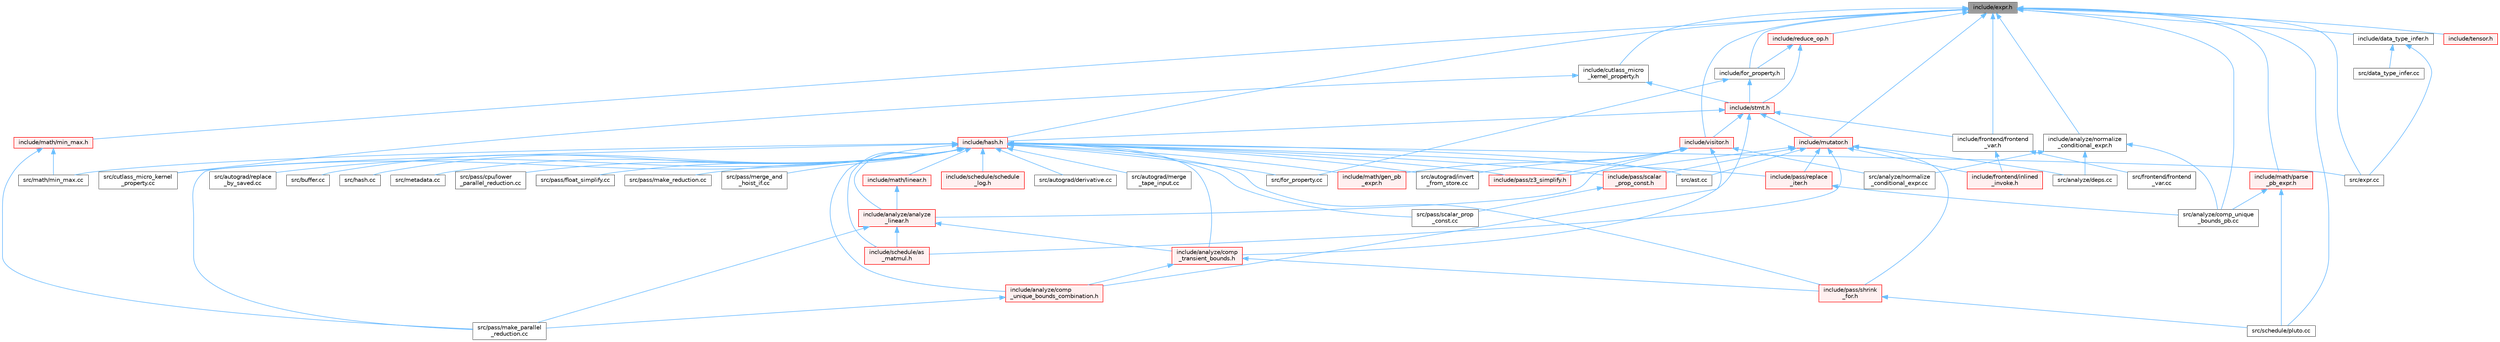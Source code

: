 digraph "include/expr.h"
{
 // LATEX_PDF_SIZE
  bgcolor="transparent";
  edge [fontname=Helvetica,fontsize=10,labelfontname=Helvetica,labelfontsize=10];
  node [fontname=Helvetica,fontsize=10,shape=box,height=0.2,width=0.4];
  Node1 [label="include/expr.h",height=0.2,width=0.4,color="gray40", fillcolor="grey60", style="filled", fontcolor="black",tooltip=" "];
  Node1 -> Node2 [dir="back",color="steelblue1",style="solid"];
  Node2 [label="include/analyze/normalize\l_conditional_expr.h",height=0.2,width=0.4,color="grey40", fillcolor="white", style="filled",URL="$normalize__conditional__expr_8h.html",tooltip=" "];
  Node2 -> Node3 [dir="back",color="steelblue1",style="solid"];
  Node3 [label="src/analyze/comp_unique\l_bounds_pb.cc",height=0.2,width=0.4,color="grey40", fillcolor="white", style="filled",URL="$comp__unique__bounds__pb_8cc.html",tooltip=" "];
  Node2 -> Node4 [dir="back",color="steelblue1",style="solid"];
  Node4 [label="src/analyze/deps.cc",height=0.2,width=0.4,color="grey40", fillcolor="white", style="filled",URL="$deps_8cc.html",tooltip=" "];
  Node2 -> Node5 [dir="back",color="steelblue1",style="solid"];
  Node5 [label="src/analyze/normalize\l_conditional_expr.cc",height=0.2,width=0.4,color="grey40", fillcolor="white", style="filled",URL="$normalize__conditional__expr_8cc.html",tooltip=" "];
  Node1 -> Node6 [dir="back",color="steelblue1",style="solid"];
  Node6 [label="include/cutlass_micro\l_kernel_property.h",height=0.2,width=0.4,color="grey40", fillcolor="white", style="filled",URL="$cutlass__micro__kernel__property_8h.html",tooltip=" "];
  Node6 -> Node7 [dir="back",color="steelblue1",style="solid"];
  Node7 [label="include/stmt.h",height=0.2,width=0.4,color="red", fillcolor="#FFF0F0", style="filled",URL="$stmt_8h.html",tooltip=" "];
  Node7 -> Node8 [dir="back",color="steelblue1",style="solid"];
  Node8 [label="include/analyze/comp\l_transient_bounds.h",height=0.2,width=0.4,color="red", fillcolor="#FFF0F0", style="filled",URL="$comp__transient__bounds_8h.html",tooltip=" "];
  Node8 -> Node21 [dir="back",color="steelblue1",style="solid"];
  Node21 [label="include/analyze/comp\l_unique_bounds_combination.h",height=0.2,width=0.4,color="red", fillcolor="#FFF0F0", style="filled",URL="$comp__unique__bounds__combination_8h.html",tooltip=" "];
  Node21 -> Node27 [dir="back",color="steelblue1",style="solid"];
  Node27 [label="src/pass/make_parallel\l_reduction.cc",height=0.2,width=0.4,color="grey40", fillcolor="white", style="filled",URL="$make__parallel__reduction_8cc.html",tooltip=" "];
  Node8 -> Node46 [dir="back",color="steelblue1",style="solid"];
  Node46 [label="include/pass/shrink\l_for.h",height=0.2,width=0.4,color="red", fillcolor="#FFF0F0", style="filled",URL="$shrink__for_8h.html",tooltip=" "];
  Node46 -> Node36 [dir="back",color="steelblue1",style="solid"];
  Node36 [label="src/schedule/pluto.cc",height=0.2,width=0.4,color="grey40", fillcolor="white", style="filled",URL="$pluto_8cc.html",tooltip=" "];
  Node7 -> Node166 [dir="back",color="steelblue1",style="solid"];
  Node166 [label="include/frontend/frontend\l_var.h",height=0.2,width=0.4,color="grey40", fillcolor="white", style="filled",URL="$frontend__var_8h.html",tooltip=" "];
  Node166 -> Node114 [dir="back",color="steelblue1",style="solid"];
  Node114 [label="include/frontend/inlined\l_invoke.h",height=0.2,width=0.4,color="red", fillcolor="#FFF0F0", style="filled",URL="$inlined__invoke_8h.html",tooltip=" "];
  Node166 -> Node167 [dir="back",color="steelblue1",style="solid"];
  Node167 [label="src/frontend/frontend\l_var.cc",height=0.2,width=0.4,color="grey40", fillcolor="white", style="filled",URL="$frontend__var_8cc.html",tooltip=" "];
  Node7 -> Node213 [dir="back",color="steelblue1",style="solid"];
  Node213 [label="include/hash.h",height=0.2,width=0.4,color="red", fillcolor="#FFF0F0", style="filled",URL="$hash_8h.html",tooltip=" "];
  Node213 -> Node175 [dir="back",color="steelblue1",style="solid"];
  Node175 [label="include/analyze/analyze\l_linear.h",height=0.2,width=0.4,color="red", fillcolor="#FFF0F0", style="filled",URL="$analyze__linear_8h.html",tooltip=" "];
  Node175 -> Node8 [dir="back",color="steelblue1",style="solid"];
  Node175 -> Node134 [dir="back",color="steelblue1",style="solid"];
  Node134 [label="include/schedule/as\l_matmul.h",height=0.2,width=0.4,color="red", fillcolor="#FFF0F0", style="filled",URL="$as__matmul_8h.html",tooltip=" "];
  Node175 -> Node27 [dir="back",color="steelblue1",style="solid"];
  Node213 -> Node8 [dir="back",color="steelblue1",style="solid"];
  Node213 -> Node21 [dir="back",color="steelblue1",style="solid"];
  Node213 -> Node116 [dir="back",color="steelblue1",style="solid"];
  Node116 [label="include/math/gen_pb\l_expr.h",height=0.2,width=0.4,color="red", fillcolor="#FFF0F0", style="filled",URL="$gen__pb__expr_8h.html",tooltip=" "];
  Node213 -> Node174 [dir="back",color="steelblue1",style="solid"];
  Node174 [label="include/math/linear.h",height=0.2,width=0.4,color="red", fillcolor="#FFF0F0", style="filled",URL="$linear_8h.html",tooltip=" "];
  Node174 -> Node175 [dir="back",color="steelblue1",style="solid"];
  Node213 -> Node214 [dir="back",color="steelblue1",style="solid"];
  Node214 [label="include/pass/replace\l_iter.h",height=0.2,width=0.4,color="red", fillcolor="#FFF0F0", style="filled",URL="$replace__iter_8h.html",tooltip=" "];
  Node214 -> Node3 [dir="back",color="steelblue1",style="solid"];
  Node213 -> Node127 [dir="back",color="steelblue1",style="solid"];
  Node127 [label="include/pass/scalar\l_prop_const.h",height=0.2,width=0.4,color="red", fillcolor="#FFF0F0", style="filled",URL="$scalar__prop__const_8h.html",tooltip=" "];
  Node127 -> Node128 [dir="back",color="steelblue1",style="solid"];
  Node128 [label="src/pass/scalar_prop\l_const.cc",height=0.2,width=0.4,color="grey40", fillcolor="white", style="filled",URL="$scalar__prop__const_8cc.html",tooltip=" "];
  Node213 -> Node46 [dir="back",color="steelblue1",style="solid"];
  Node213 -> Node131 [dir="back",color="steelblue1",style="solid"];
  Node131 [label="include/pass/z3_simplify.h",height=0.2,width=0.4,color="red", fillcolor="#FFF0F0", style="filled",URL="$z3__simplify_8h.html",tooltip=" "];
  Node213 -> Node134 [dir="back",color="steelblue1",style="solid"];
  Node213 -> Node215 [dir="back",color="steelblue1",style="solid"];
  Node215 [label="include/schedule/schedule\l_log.h",height=0.2,width=0.4,color="red", fillcolor="#FFF0F0", style="filled",URL="$schedule__log_8h.html",tooltip=" "];
  Node213 -> Node217 [dir="back",color="steelblue1",style="solid"];
  Node217 [label="src/ast.cc",height=0.2,width=0.4,color="grey40", fillcolor="white", style="filled",URL="$ast_8cc.html",tooltip=" "];
  Node213 -> Node97 [dir="back",color="steelblue1",style="solid"];
  Node97 [label="src/autograd/derivative.cc",height=0.2,width=0.4,color="grey40", fillcolor="white", style="filled",URL="$derivative_8cc.html",tooltip=" "];
  Node213 -> Node160 [dir="back",color="steelblue1",style="solid"];
  Node160 [label="src/autograd/invert\l_from_store.cc",height=0.2,width=0.4,color="grey40", fillcolor="white", style="filled",URL="$invert__from__store_8cc.html",tooltip=" "];
  Node213 -> Node99 [dir="back",color="steelblue1",style="solid"];
  Node99 [label="src/autograd/merge\l_tape_input.cc",height=0.2,width=0.4,color="grey40", fillcolor="white", style="filled",URL="$merge__tape__input_8cc.html",tooltip=" "];
  Node213 -> Node103 [dir="back",color="steelblue1",style="solid"];
  Node103 [label="src/autograd/replace\l_by_saved.cc",height=0.2,width=0.4,color="grey40", fillcolor="white", style="filled",URL="$replace__by__saved_8cc.html",tooltip=" "];
  Node213 -> Node218 [dir="back",color="steelblue1",style="solid"];
  Node218 [label="src/buffer.cc",height=0.2,width=0.4,color="grey40", fillcolor="white", style="filled",URL="$buffer_8cc.html",tooltip=" "];
  Node213 -> Node219 [dir="back",color="steelblue1",style="solid"];
  Node219 [label="src/cutlass_micro_kernel\l_property.cc",height=0.2,width=0.4,color="grey40", fillcolor="white", style="filled",URL="$cutlass__micro__kernel__property_8cc.html",tooltip=" "];
  Node213 -> Node220 [dir="back",color="steelblue1",style="solid"];
  Node220 [label="src/expr.cc",height=0.2,width=0.4,color="grey40", fillcolor="white", style="filled",URL="$expr_8cc.html",tooltip=" "];
  Node213 -> Node221 [dir="back",color="steelblue1",style="solid"];
  Node221 [label="src/for_property.cc",height=0.2,width=0.4,color="grey40", fillcolor="white", style="filled",URL="$for__property_8cc.html",tooltip=" "];
  Node213 -> Node222 [dir="back",color="steelblue1",style="solid"];
  Node222 [label="src/hash.cc",height=0.2,width=0.4,color="grey40", fillcolor="white", style="filled",URL="$hash_8cc.html",tooltip=" "];
  Node213 -> Node223 [dir="back",color="steelblue1",style="solid"];
  Node223 [label="src/math/min_max.cc",height=0.2,width=0.4,color="grey40", fillcolor="white", style="filled",URL="$min__max_8cc.html",tooltip=" "];
  Node213 -> Node224 [dir="back",color="steelblue1",style="solid"];
  Node224 [label="src/metadata.cc",height=0.2,width=0.4,color="grey40", fillcolor="white", style="filled",URL="$metadata_8cc.html",tooltip=" "];
  Node213 -> Node25 [dir="back",color="steelblue1",style="solid"];
  Node25 [label="src/pass/cpu/lower\l_parallel_reduction.cc",height=0.2,width=0.4,color="grey40", fillcolor="white", style="filled",URL="$cpu_2lower__parallel__reduction_8cc.html",tooltip=" "];
  Node213 -> Node119 [dir="back",color="steelblue1",style="solid"];
  Node119 [label="src/pass/float_simplify.cc",height=0.2,width=0.4,color="grey40", fillcolor="white", style="filled",URL="$float__simplify_8cc.html",tooltip=" "];
  Node213 -> Node27 [dir="back",color="steelblue1",style="solid"];
  Node213 -> Node182 [dir="back",color="steelblue1",style="solid"];
  Node182 [label="src/pass/make_reduction.cc",height=0.2,width=0.4,color="grey40", fillcolor="white", style="filled",URL="$make__reduction_8cc.html",tooltip=" "];
  Node213 -> Node121 [dir="back",color="steelblue1",style="solid"];
  Node121 [label="src/pass/merge_and\l_hoist_if.cc",height=0.2,width=0.4,color="grey40", fillcolor="white", style="filled",URL="$merge__and__hoist__if_8cc.html",tooltip=" "];
  Node213 -> Node128 [dir="back",color="steelblue1",style="solid"];
  Node7 -> Node228 [dir="back",color="steelblue1",style="solid"];
  Node228 [label="include/mutator.h",height=0.2,width=0.4,color="red", fillcolor="#FFF0F0", style="filled",URL="$mutator_8h.html",tooltip=" "];
  Node228 -> Node114 [dir="back",color="steelblue1",style="solid"];
  Node228 -> Node214 [dir="back",color="steelblue1",style="solid"];
  Node228 -> Node127 [dir="back",color="steelblue1",style="solid"];
  Node228 -> Node46 [dir="back",color="steelblue1",style="solid"];
  Node228 -> Node131 [dir="back",color="steelblue1",style="solid"];
  Node228 -> Node134 [dir="back",color="steelblue1",style="solid"];
  Node228 -> Node4 [dir="back",color="steelblue1",style="solid"];
  Node228 -> Node217 [dir="back",color="steelblue1",style="solid"];
  Node7 -> Node202 [dir="back",color="steelblue1",style="solid"];
  Node202 [label="include/visitor.h",height=0.2,width=0.4,color="red", fillcolor="#FFF0F0", style="filled",URL="$visitor_8h.html",tooltip=" "];
  Node202 -> Node175 [dir="back",color="steelblue1",style="solid"];
  Node202 -> Node21 [dir="back",color="steelblue1",style="solid"];
  Node202 -> Node116 [dir="back",color="steelblue1",style="solid"];
  Node202 -> Node131 [dir="back",color="steelblue1",style="solid"];
  Node202 -> Node5 [dir="back",color="steelblue1",style="solid"];
  Node202 -> Node160 [dir="back",color="steelblue1",style="solid"];
  Node6 -> Node219 [dir="back",color="steelblue1",style="solid"];
  Node1 -> Node255 [dir="back",color="steelblue1",style="solid"];
  Node255 [label="include/data_type_infer.h",height=0.2,width=0.4,color="grey40", fillcolor="white", style="filled",URL="$data__type__infer_8h.html",tooltip=" "];
  Node255 -> Node112 [dir="back",color="steelblue1",style="solid"];
  Node112 [label="src/data_type_infer.cc",height=0.2,width=0.4,color="grey40", fillcolor="white", style="filled",URL="$data__type__infer_8cc.html",tooltip=" "];
  Node255 -> Node220 [dir="back",color="steelblue1",style="solid"];
  Node1 -> Node256 [dir="back",color="steelblue1",style="solid"];
  Node256 [label="include/for_property.h",height=0.2,width=0.4,color="grey40", fillcolor="white", style="filled",URL="$for__property_8h.html",tooltip=" "];
  Node256 -> Node7 [dir="back",color="steelblue1",style="solid"];
  Node256 -> Node221 [dir="back",color="steelblue1",style="solid"];
  Node1 -> Node166 [dir="back",color="steelblue1",style="solid"];
  Node1 -> Node213 [dir="back",color="steelblue1",style="solid"];
  Node1 -> Node257 [dir="back",color="steelblue1",style="solid"];
  Node257 [label="include/math/min_max.h",height=0.2,width=0.4,color="red", fillcolor="#FFF0F0", style="filled",URL="$min__max_8h.html",tooltip=" "];
  Node257 -> Node223 [dir="back",color="steelblue1",style="solid"];
  Node257 -> Node27 [dir="back",color="steelblue1",style="solid"];
  Node1 -> Node258 [dir="back",color="steelblue1",style="solid"];
  Node258 [label="include/math/parse\l_pb_expr.h",height=0.2,width=0.4,color="red", fillcolor="#FFF0F0", style="filled",URL="$parse__pb__expr_8h.html",tooltip=" "];
  Node258 -> Node3 [dir="back",color="steelblue1",style="solid"];
  Node258 -> Node36 [dir="back",color="steelblue1",style="solid"];
  Node1 -> Node228 [dir="back",color="steelblue1",style="solid"];
  Node1 -> Node259 [dir="back",color="steelblue1",style="solid"];
  Node259 [label="include/reduce_op.h",height=0.2,width=0.4,color="red", fillcolor="#FFF0F0", style="filled",URL="$reduce__op_8h.html",tooltip=" "];
  Node259 -> Node256 [dir="back",color="steelblue1",style="solid"];
  Node259 -> Node7 [dir="back",color="steelblue1",style="solid"];
  Node1 -> Node261 [dir="back",color="steelblue1",style="solid"];
  Node261 [label="include/tensor.h",height=0.2,width=0.4,color="red", fillcolor="#FFF0F0", style="filled",URL="$tensor_8h.html",tooltip=" "];
  Node1 -> Node202 [dir="back",color="steelblue1",style="solid"];
  Node1 -> Node3 [dir="back",color="steelblue1",style="solid"];
  Node1 -> Node220 [dir="back",color="steelblue1",style="solid"];
  Node1 -> Node36 [dir="back",color="steelblue1",style="solid"];
}
